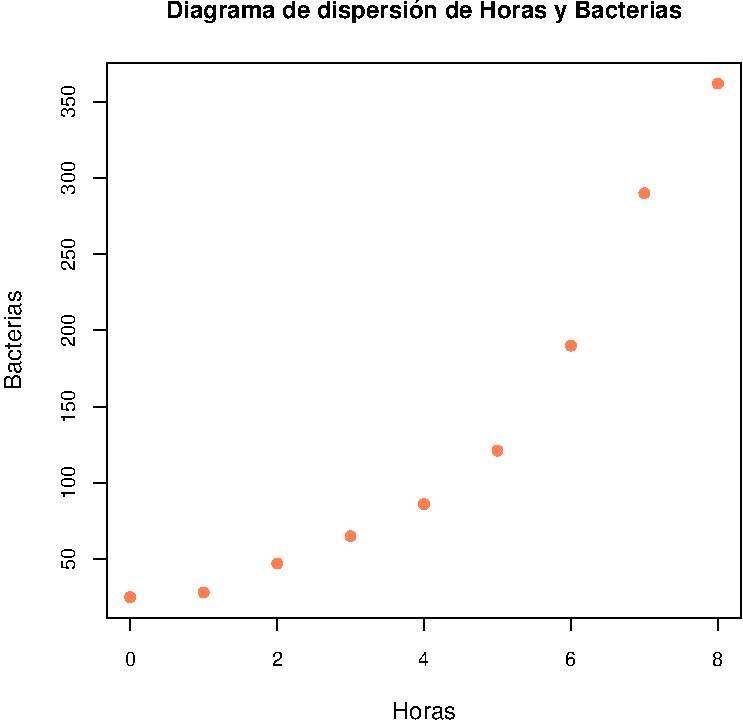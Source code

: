 #FIG 3.2
Landscape
Flush Left
Inches
A4
100.0
Multiple
-2
1200 2
# End of XFig header
0 32 #ff7f50
#Start of page 1
1 3 0 1 32 32 100 0 20 4.00 1 0   5012 6786 37 37 5012 6786 5049 6786 
1 3 0 1 32 32 100 0 20 4.00 1 0   5563 6751 37 37 5563 6751 5600 6751 
1 3 0 1 32 32 100 0 20 4.00 1 0   6114 6534 37 37 6114 6534 6151 6534 
1 3 0 1 32 32 100 0 20 4.00 1 0   6664 6329 37 37 6664 6329 6701 6329 
1 3 0 1 32 32 100 0 20 4.00 1 0   7215 6088 37 37 7215 6088 7252 6088 
1 3 0 1 32 32 100 0 20 4.00 1 0   7766 5688 37 37 7766 5688 7803 5688 
1 3 0 1 32 32 100 0 20 4.00 1 0   8317 4900 37 37 8317 4900 8354 4900 
1 3 0 1 32 32 100 0 20 4.00 1 0   8868 3757 37 37 8868 3757 8905 3757 
1 3 0 1 32 32 100 0 20 4.00 1 0   9419 2934 37 37 9419 2934 9456 2934 
2 1 0 1 0 7 100 0 -1 4.00 0 0 -1 0 0 2
5012 6940 9419 6940
2 1 0 1 0 7 100 0 -1 4.00 0 0 -1 0 0 2
5012 6940 5012 7040
2 1 0 1 0 7 100 0 -1 4.00 0 0 -1 0 0 2
6114 6940 6114 7040
2 1 0 1 0 7 100 0 -1 4.00 0 0 -1 0 0 2
7215 6940 7215 7040
2 1 0 1 0 7 100 0 -1 4.00 0 0 -1 0 0 2
8317 6940 8317 7040
2 1 0 1 0 7 100 0 -1 4.00 0 0 -1 0 0 2
9419 6940 9419 7040
4 1 0 100 0 16 10 0.0000 4 120 93 5012 7300 0\001
4 1 0 100 0 16 10 0.0000 4 120 93 6114 7300 2\001
4 1 0 100 0 16 10 0.0000 4 120 93 7215 7300 4\001
4 1 0 100 0 16 10 0.0000 4 120 93 8317 7300 6\001
4 1 0 100 0 16 10 0.0000 4 120 93 9419 7300 8\001
2 1 0 1 0 7 100 0 -1 4.00 0 0 -1 0 0 2
4835 6500 4835 3071
2 1 0 1 0 7 100 0 -1 4.00 0 0 -1 0 0 2
4835 6500 4735 6500
2 1 0 1 0 7 100 0 -1 4.00 0 0 -1 0 0 2
4835 5928 4735 5928
2 1 0 1 0 7 100 0 -1 4.00 0 0 -1 0 0 2
4835 5357 4735 5357
2 1 0 1 0 7 100 0 -1 4.00 0 0 -1 0 0 2
4835 4785 4735 4785
2 1 0 1 0 7 100 0 -1 4.00 0 0 -1 0 0 2
4835 4214 4735 4214
2 1 0 1 0 7 100 0 -1 4.00 0 0 -1 0 0 2
4835 3642 4735 3642
2 1 0 1 0 7 100 0 -1 4.00 0 0 -1 0 0 2
4835 3071 4735 3071
4 1 0 100 0 16 10 1.5708 4 120 185 4595 6500 50\001
4 1 0 100 0 16 10 1.5708 4 120 278 4595 5928 100\001
4 1 0 100 0 16 10 1.5708 4 120 278 4595 5357 150\001
4 1 0 100 0 16 10 1.5708 4 120 278 4595 4785 200\001
4 1 0 100 0 16 10 1.5708 4 120 278 4595 4214 250\001
4 1 0 100 0 16 10 1.5708 4 120 278 4595 3642 300\001
4 1 0 100 0 16 10 1.5708 4 120 278 4595 3071 350\001
2 1 0 1 0 7 100 0 -1 4.00 0 0 -1 0 0 5
  4835 6940
  9595 6940
  9595 2780
  4835 2780
  4835 6940
4 1 0 100 0 18 12 0.0000 4 144 4297 7215 2442 Diagrama de dispersi\303\263n de Horas y Bacterias\001
4 1 0 100 0 16 12 0.0000 4 144 531 7215 7700 Horas\001
4 1 0 100 0 16 12 1.5708 4 144 837 4195 4860 Bacterias\001
# end of XFig file
